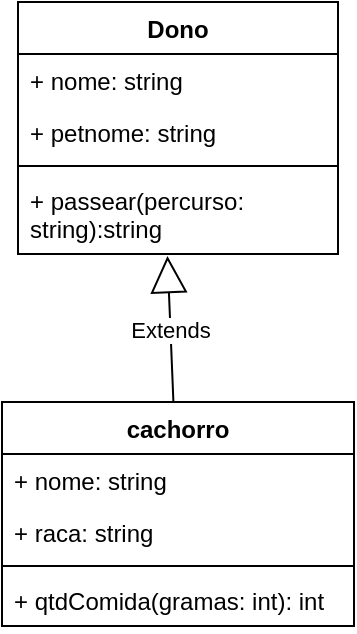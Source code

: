 <mxfile version="21.4.0" type="google">
  <diagram name="Página-1" id="_UGWLuysBSVrrhhp3OEl">
    <mxGraphModel grid="1" page="1" gridSize="10" guides="1" tooltips="1" connect="1" arrows="1" fold="1" pageScale="1" pageWidth="827" pageHeight="1169" math="0" shadow="0">
      <root>
        <mxCell id="0" />
        <mxCell id="1" parent="0" />
        <mxCell id="13N3AnCMt7MDwTcmpZE6-1" value="Dono" style="swimlane;fontStyle=1;align=center;verticalAlign=top;childLayout=stackLayout;horizontal=1;startSize=26;horizontalStack=0;resizeParent=1;resizeParentMax=0;resizeLast=0;collapsible=1;marginBottom=0;whiteSpace=wrap;html=1;" vertex="1" parent="1">
          <mxGeometry x="334" y="30" width="160" height="126" as="geometry" />
        </mxCell>
        <mxCell id="13N3AnCMt7MDwTcmpZE6-2" value="+ nome: string" style="text;strokeColor=none;fillColor=none;align=left;verticalAlign=top;spacingLeft=4;spacingRight=4;overflow=hidden;rotatable=0;points=[[0,0.5],[1,0.5]];portConstraint=eastwest;whiteSpace=wrap;html=1;" vertex="1" parent="13N3AnCMt7MDwTcmpZE6-1">
          <mxGeometry y="26" width="160" height="26" as="geometry" />
        </mxCell>
        <mxCell id="13N3AnCMt7MDwTcmpZE6-11" value="+ petnome: string" style="text;strokeColor=none;fillColor=none;align=left;verticalAlign=top;spacingLeft=4;spacingRight=4;overflow=hidden;rotatable=0;points=[[0,0.5],[1,0.5]];portConstraint=eastwest;whiteSpace=wrap;html=1;" vertex="1" parent="13N3AnCMt7MDwTcmpZE6-1">
          <mxGeometry y="52" width="160" height="26" as="geometry" />
        </mxCell>
        <mxCell id="13N3AnCMt7MDwTcmpZE6-3" value="" style="line;strokeWidth=1;fillColor=none;align=left;verticalAlign=middle;spacingTop=-1;spacingLeft=3;spacingRight=3;rotatable=0;labelPosition=right;points=[];portConstraint=eastwest;strokeColor=inherit;" vertex="1" parent="13N3AnCMt7MDwTcmpZE6-1">
          <mxGeometry y="78" width="160" height="8" as="geometry" />
        </mxCell>
        <mxCell id="13N3AnCMt7MDwTcmpZE6-4" value="+ passear(percurso: string):string" style="text;strokeColor=none;fillColor=none;align=left;verticalAlign=top;spacingLeft=4;spacingRight=4;overflow=hidden;rotatable=0;points=[[0,0.5],[1,0.5]];portConstraint=eastwest;whiteSpace=wrap;html=1;" vertex="1" parent="13N3AnCMt7MDwTcmpZE6-1">
          <mxGeometry y="86" width="160" height="40" as="geometry" />
        </mxCell>
        <mxCell id="13N3AnCMt7MDwTcmpZE6-5" value="cachorro" style="swimlane;fontStyle=1;align=center;verticalAlign=top;childLayout=stackLayout;horizontal=1;startSize=26;horizontalStack=0;resizeParent=1;resizeParentMax=0;resizeLast=0;collapsible=1;marginBottom=0;whiteSpace=wrap;html=1;" vertex="1" parent="1">
          <mxGeometry x="326" y="230" width="176" height="112" as="geometry" />
        </mxCell>
        <mxCell id="13N3AnCMt7MDwTcmpZE6-6" value="+ nome: string" style="text;strokeColor=none;fillColor=none;align=left;verticalAlign=top;spacingLeft=4;spacingRight=4;overflow=hidden;rotatable=0;points=[[0,0.5],[1,0.5]];portConstraint=eastwest;whiteSpace=wrap;html=1;" vertex="1" parent="13N3AnCMt7MDwTcmpZE6-5">
          <mxGeometry y="26" width="176" height="26" as="geometry" />
        </mxCell>
        <mxCell id="13N3AnCMt7MDwTcmpZE6-9" value="+ raca: string" style="text;strokeColor=none;fillColor=none;align=left;verticalAlign=top;spacingLeft=4;spacingRight=4;overflow=hidden;rotatable=0;points=[[0,0.5],[1,0.5]];portConstraint=eastwest;whiteSpace=wrap;html=1;" vertex="1" parent="13N3AnCMt7MDwTcmpZE6-5">
          <mxGeometry y="52" width="176" height="26" as="geometry" />
        </mxCell>
        <mxCell id="13N3AnCMt7MDwTcmpZE6-7" value="" style="line;strokeWidth=1;fillColor=none;align=left;verticalAlign=middle;spacingTop=-1;spacingLeft=3;spacingRight=3;rotatable=0;labelPosition=right;points=[];portConstraint=eastwest;strokeColor=inherit;" vertex="1" parent="13N3AnCMt7MDwTcmpZE6-5">
          <mxGeometry y="78" width="176" height="8" as="geometry" />
        </mxCell>
        <mxCell id="13N3AnCMt7MDwTcmpZE6-8" value="+ qtdComida(gramas: int): int" style="text;strokeColor=none;fillColor=none;align=left;verticalAlign=top;spacingLeft=4;spacingRight=4;overflow=hidden;rotatable=0;points=[[0,0.5],[1,0.5]];portConstraint=eastwest;whiteSpace=wrap;html=1;" vertex="1" parent="13N3AnCMt7MDwTcmpZE6-5">
          <mxGeometry y="86" width="176" height="26" as="geometry" />
        </mxCell>
        <mxCell id="13N3AnCMt7MDwTcmpZE6-10" value="Extends" style="endArrow=block;endSize=16;endFill=0;html=1;rounded=0;entryX=0.467;entryY=1.025;entryDx=0;entryDy=0;entryPerimeter=0;" edge="1" parent="1" source="13N3AnCMt7MDwTcmpZE6-5" target="13N3AnCMt7MDwTcmpZE6-4">
          <mxGeometry width="160" relative="1" as="geometry">
            <mxPoint x="330" y="200" as="sourcePoint" />
            <mxPoint x="490" y="200" as="targetPoint" />
          </mxGeometry>
        </mxCell>
      </root>
    </mxGraphModel>
  </diagram>
</mxfile>
